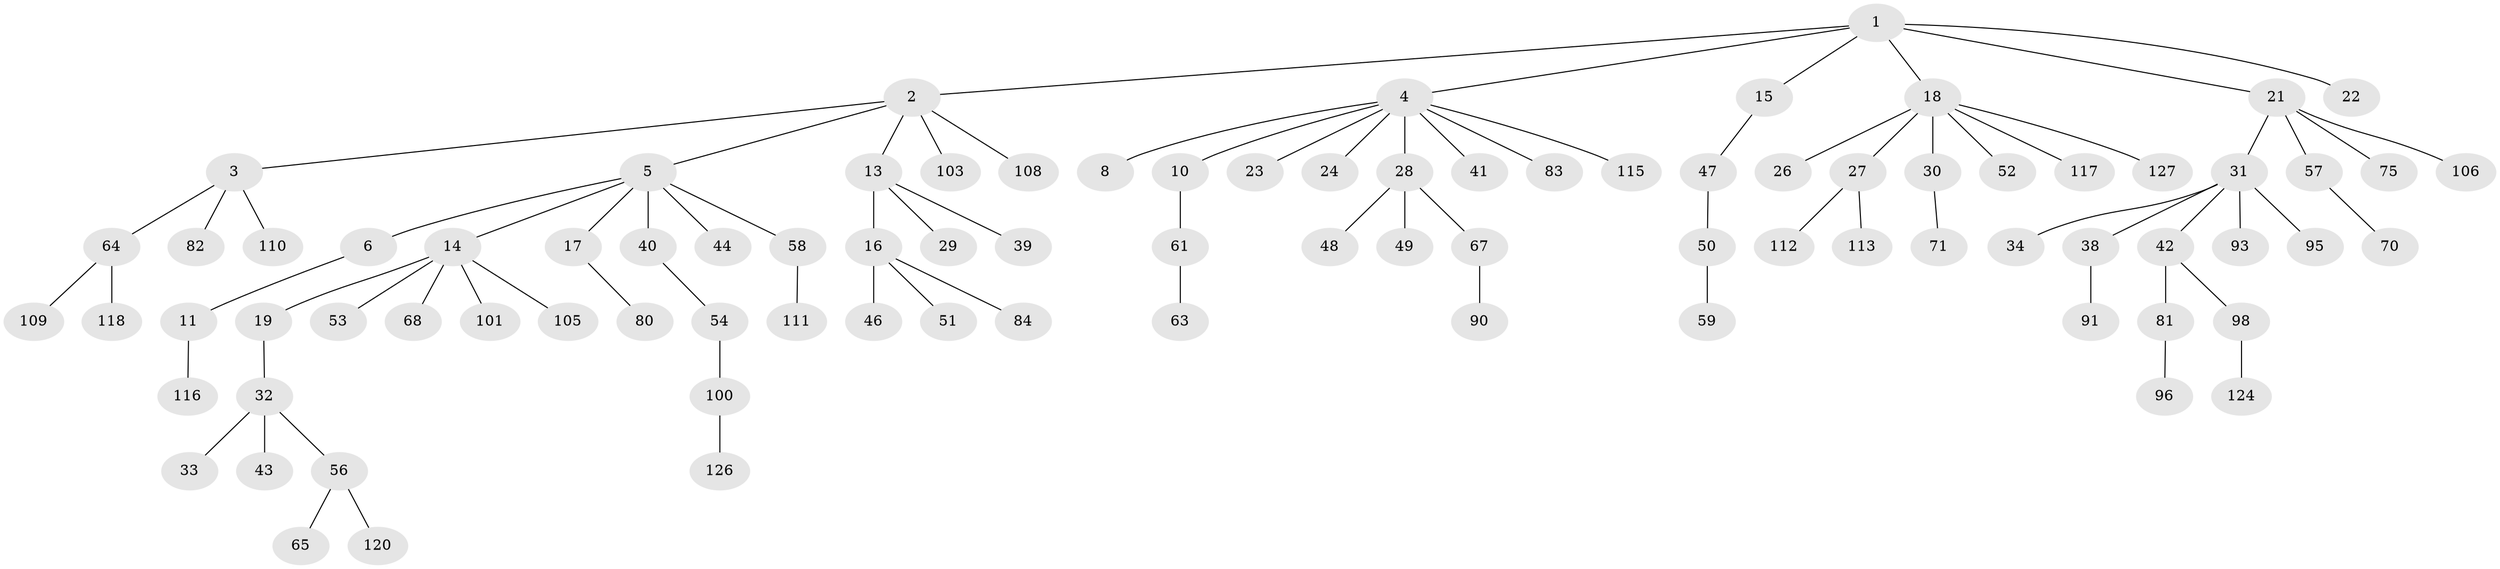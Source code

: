 // original degree distribution, {6: 0.03076923076923077, 5: 0.038461538461538464, 7: 0.015384615384615385, 2: 0.27692307692307694, 3: 0.1076923076923077, 1: 0.5, 4: 0.03076923076923077}
// Generated by graph-tools (version 1.1) at 2025/11/02/27/25 16:11:25]
// undirected, 88 vertices, 87 edges
graph export_dot {
graph [start="1"]
  node [color=gray90,style=filled];
  1 [super="+12"];
  2 [super="+77"];
  3 [super="+79"];
  4 [super="+7"];
  5 [super="+9"];
  6;
  8 [super="+20"];
  10;
  11 [super="+94"];
  13 [super="+25"];
  14 [super="+37"];
  15;
  16 [super="+35"];
  17;
  18 [super="+72"];
  19;
  21;
  22 [super="+86"];
  23;
  24;
  26 [super="+85"];
  27 [super="+97"];
  28 [super="+62"];
  29 [super="+69"];
  30 [super="+99"];
  31 [super="+36"];
  32 [super="+45"];
  33;
  34;
  38 [super="+128"];
  39;
  40;
  41;
  42 [super="+102"];
  43 [super="+74"];
  44 [super="+88"];
  46 [super="+92"];
  47 [super="+55"];
  48;
  49 [super="+107"];
  50 [super="+73"];
  51;
  52;
  53;
  54 [super="+66"];
  56 [super="+89"];
  57 [super="+60"];
  58 [super="+76"];
  59;
  61;
  63;
  64 [super="+125"];
  65;
  67 [super="+78"];
  68;
  70;
  71;
  75;
  80 [super="+114"];
  81 [super="+87"];
  82 [super="+104"];
  83 [super="+119"];
  84 [super="+122"];
  90;
  91;
  93;
  95;
  96;
  98;
  100 [super="+123"];
  101;
  103;
  105;
  106 [super="+129"];
  108;
  109;
  110;
  111 [super="+130"];
  112;
  113 [super="+121"];
  115;
  116;
  117;
  118;
  120;
  124;
  126;
  127;
  1 -- 2;
  1 -- 4;
  1 -- 15;
  1 -- 18;
  1 -- 22;
  1 -- 21;
  2 -- 3;
  2 -- 5;
  2 -- 13;
  2 -- 108;
  2 -- 103;
  3 -- 64;
  3 -- 82;
  3 -- 110;
  4 -- 10;
  4 -- 41;
  4 -- 115;
  4 -- 83;
  4 -- 23;
  4 -- 8;
  4 -- 24;
  4 -- 28;
  5 -- 6;
  5 -- 17;
  5 -- 40;
  5 -- 44;
  5 -- 58;
  5 -- 14;
  6 -- 11;
  10 -- 61;
  11 -- 116;
  13 -- 16;
  13 -- 29;
  13 -- 39;
  14 -- 19;
  14 -- 53;
  14 -- 68;
  14 -- 105;
  14 -- 101;
  15 -- 47;
  16 -- 84;
  16 -- 51;
  16 -- 46;
  17 -- 80;
  18 -- 26;
  18 -- 27;
  18 -- 30;
  18 -- 52;
  18 -- 127;
  18 -- 117;
  19 -- 32;
  21 -- 31;
  21 -- 57;
  21 -- 75;
  21 -- 106;
  27 -- 112;
  27 -- 113;
  28 -- 48;
  28 -- 49;
  28 -- 67;
  30 -- 71;
  31 -- 34;
  31 -- 38;
  31 -- 42;
  31 -- 93;
  31 -- 95;
  32 -- 33;
  32 -- 43;
  32 -- 56;
  38 -- 91;
  40 -- 54;
  42 -- 81;
  42 -- 98;
  47 -- 50;
  50 -- 59;
  54 -- 100;
  56 -- 65;
  56 -- 120;
  57 -- 70;
  58 -- 111;
  61 -- 63;
  64 -- 109;
  64 -- 118;
  67 -- 90;
  81 -- 96;
  98 -- 124;
  100 -- 126;
}
